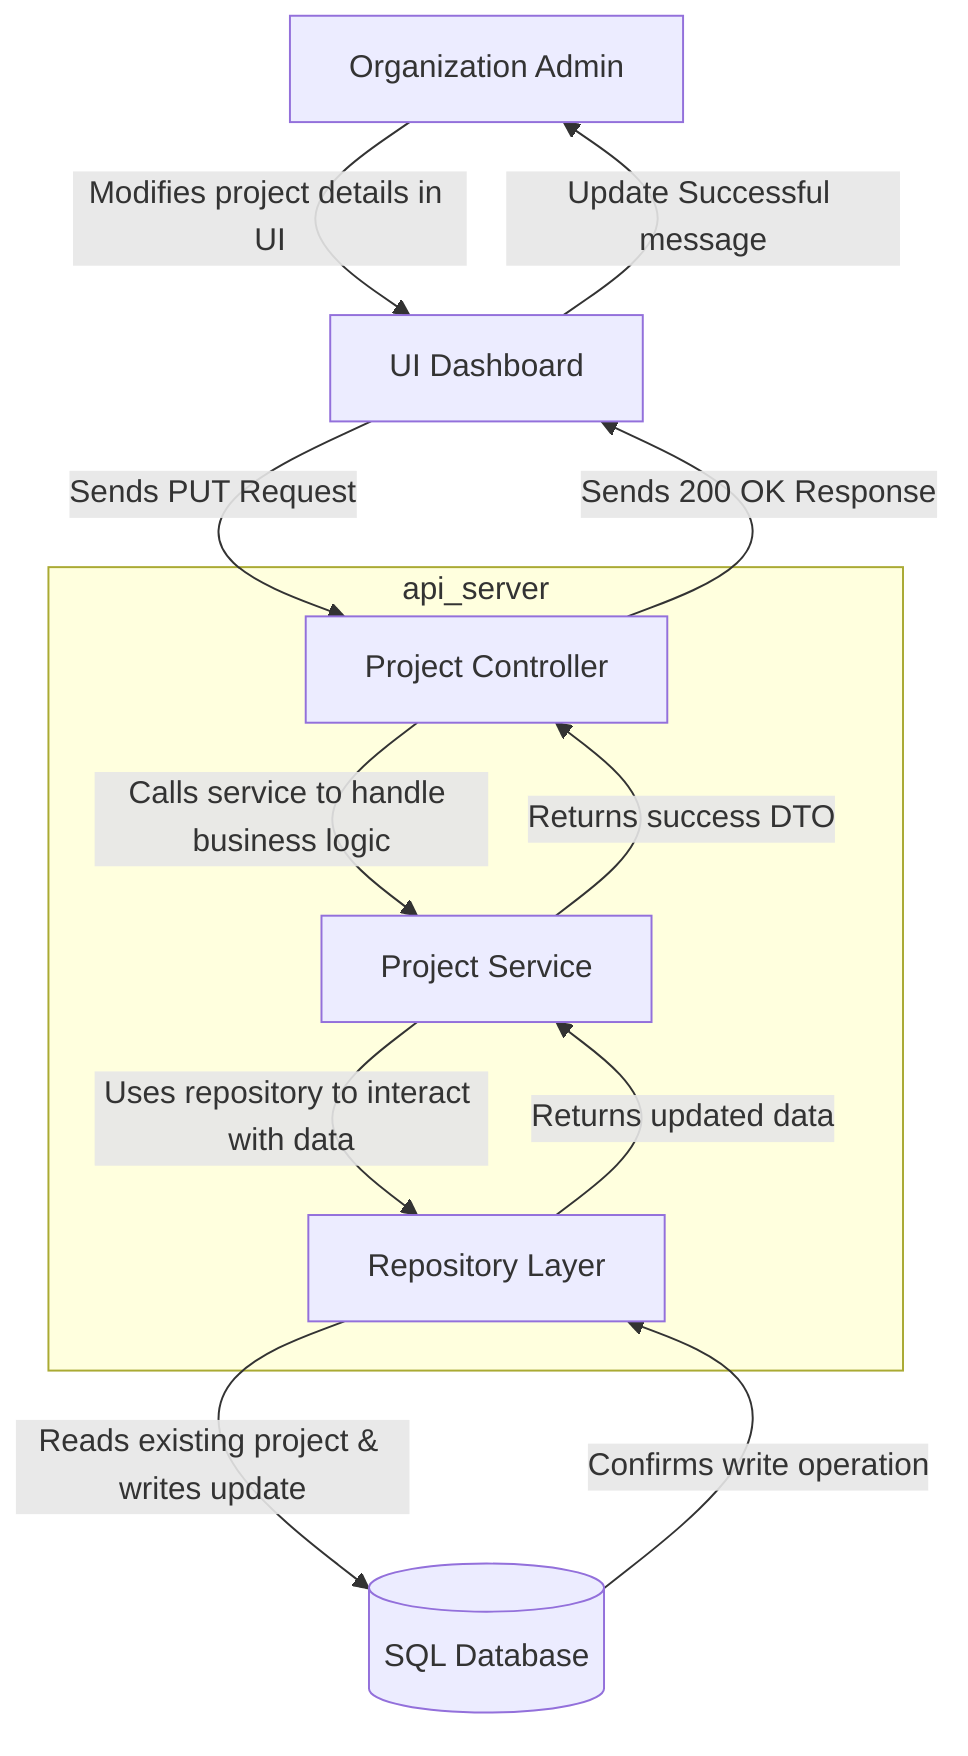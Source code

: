 graph TD
    %% Define participants
    Admin[Organization Admin]
    DB[(SQL Database)]

    %% Define the main server component as a subgraph
    subgraph api_server
        Controller[Project Controller]
        Service[Project Service]
        Repo[Repository Layer]
    end

    %% Define the user's client
    Dashboard[UI Dashboard]

    %% --- Define the Request Flow ---
    Admin -- "Modifies project details in UI" --> Dashboard
    Dashboard -- "Sends PUT Request" --> Controller
    Controller -- "Calls service to handle business logic" --> Service
    Service -- "Uses repository to interact with data" --> Repo
    Repo -- "Reads existing project & writes update" --> DB

    %% --- Define the Response Flow ---
    DB -- "Confirms write operation" --> Repo
    Repo -- "Returns updated data" --> Service
    Service -- "Returns success DTO" --> Controller
    Controller -- "Sends 200 OK Response" --> Dashboard
    Dashboard -- "Update Successful" message --> Admin